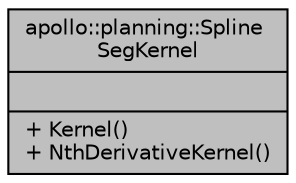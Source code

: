 digraph "apollo::planning::SplineSegKernel"
{
  edge [fontname="Helvetica",fontsize="10",labelfontname="Helvetica",labelfontsize="10"];
  node [fontname="Helvetica",fontsize="10",shape=record];
  Node1 [label="{apollo::planning::Spline\lSegKernel\n||+ Kernel()\l+ NthDerivativeKernel()\l}",height=0.2,width=0.4,color="black", fillcolor="grey75", style="filled" fontcolor="black"];
}
